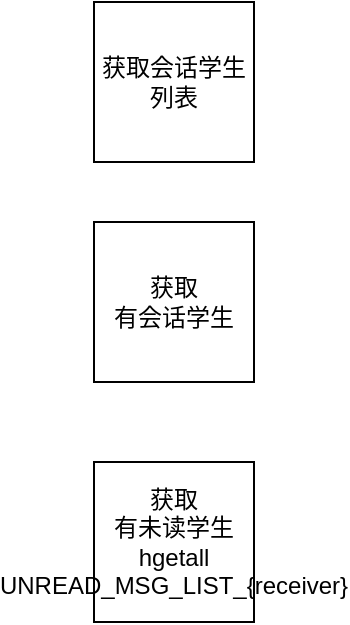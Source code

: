 <mxfile version="14.7.0" type="github">
  <diagram id="RVeoOhdEK9F2SsImCJLL" name="第 1 页">
    <mxGraphModel dx="1426" dy="794" grid="1" gridSize="10" guides="1" tooltips="1" connect="1" arrows="1" fold="1" page="1" pageScale="1" pageWidth="827" pageHeight="1169" math="0" shadow="0">
      <root>
        <mxCell id="0" />
        <mxCell id="1" parent="0" />
        <mxCell id="SI2qPMhBbVkfYptYEFsJ-1" value="获取会话学生列表" style="whiteSpace=wrap;html=1;aspect=fixed;" vertex="1" parent="1">
          <mxGeometry x="350" y="130" width="80" height="80" as="geometry" />
        </mxCell>
        <mxCell id="SI2qPMhBbVkfYptYEFsJ-2" value="获取&lt;br&gt;有会话学生" style="whiteSpace=wrap;html=1;aspect=fixed;" vertex="1" parent="1">
          <mxGeometry x="350" y="240" width="80" height="80" as="geometry" />
        </mxCell>
        <mxCell id="SI2qPMhBbVkfYptYEFsJ-3" value="获取&lt;br&gt;有未读学生&lt;br&gt;&lt;span&gt;hgetall  UNREAD_MSG_LIST_{receiver} &lt;/span&gt;" style="whiteSpace=wrap;html=1;aspect=fixed;" vertex="1" parent="1">
          <mxGeometry x="350" y="360" width="80" height="80" as="geometry" />
        </mxCell>
      </root>
    </mxGraphModel>
  </diagram>
</mxfile>
